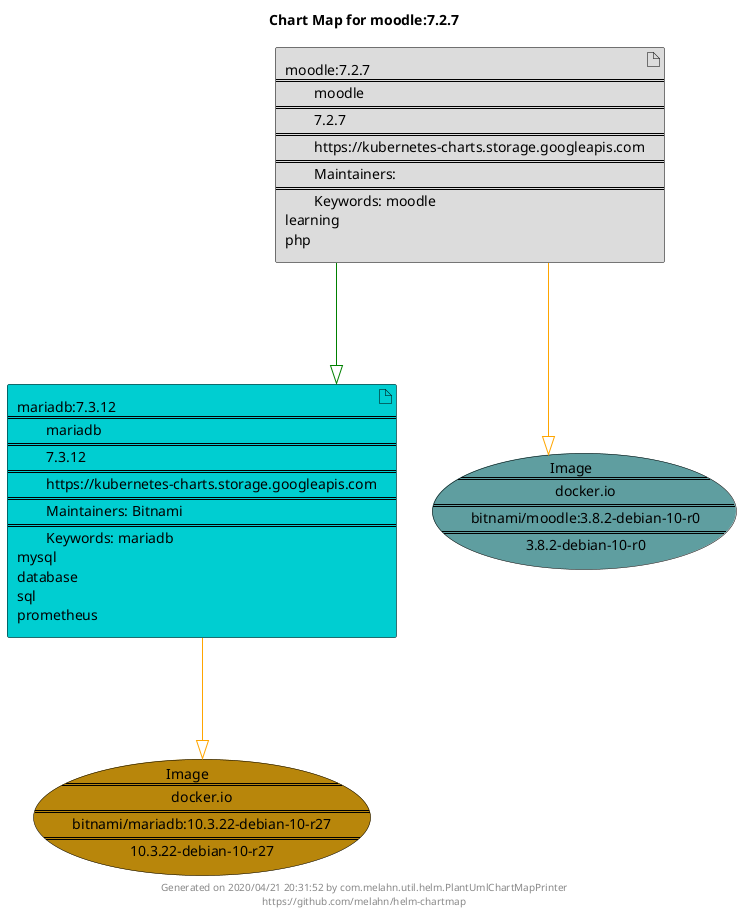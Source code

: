 @startuml
skinparam linetype ortho
skinparam backgroundColor white
skinparam usecaseBorderColor black
skinparam usecaseArrowColor LightSlateGray
skinparam artifactBorderColor black
skinparam artifactArrowColor LightSlateGray

title Chart Map for moodle:7.2.7

'There are 2 referenced Helm Charts
artifact "mariadb:7.3.12\n====\n\tmariadb\n====\n\t7.3.12\n====\n\thttps://kubernetes-charts.storage.googleapis.com\n====\n\tMaintainers: Bitnami\n====\n\tKeywords: mariadb\nmysql\ndatabase\nsql\nprometheus" as mariadb_7_3_12 #DarkTurquoise
artifact "moodle:7.2.7\n====\n\tmoodle\n====\n\t7.2.7\n====\n\thttps://kubernetes-charts.storage.googleapis.com\n====\n\tMaintainers: \n====\n\tKeywords: moodle\nlearning\nphp" as moodle_7_2_7 #Gainsboro

'There are 2 referenced Docker Images
usecase "Image\n====\n\tdocker.io\n====\n\tbitnami/moodle:3.8.2-debian-10-r0\n====\n\t3.8.2-debian-10-r0" as docker_io_bitnami_moodle_3_8_2_debian_10_r0 #CadetBlue
usecase "Image\n====\n\tdocker.io\n====\n\tbitnami/mariadb:10.3.22-debian-10-r27\n====\n\t10.3.22-debian-10-r27" as docker_io_bitnami_mariadb_10_3_22_debian_10_r27 #DarkGoldenRod

'Chart Dependencies
moodle_7_2_7--[#green]-|>mariadb_7_3_12
mariadb_7_3_12--[#orange]-|>docker_io_bitnami_mariadb_10_3_22_debian_10_r27
moodle_7_2_7--[#orange]-|>docker_io_bitnami_moodle_3_8_2_debian_10_r0

center footer Generated on 2020/04/21 20:31:52 by com.melahn.util.helm.PlantUmlChartMapPrinter\nhttps://github.com/melahn/helm-chartmap
@enduml
